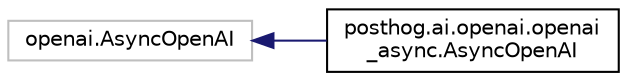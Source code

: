 digraph "Graphical Class Hierarchy"
{
 // LATEX_PDF_SIZE
  edge [fontname="Helvetica",fontsize="10",labelfontname="Helvetica",labelfontsize="10"];
  node [fontname="Helvetica",fontsize="10",shape=record];
  rankdir="LR";
  Node1981 [label="openai.AsyncOpenAI",height=0.2,width=0.4,color="grey75", fillcolor="white", style="filled",tooltip=" "];
  Node1981 -> Node0 [dir="back",color="midnightblue",fontsize="10",style="solid",fontname="Helvetica"];
  Node0 [label="posthog.ai.openai.openai\l_async.AsyncOpenAI",height=0.2,width=0.4,color="black", fillcolor="white", style="filled",URL="$classposthog_1_1ai_1_1openai_1_1openai__async_1_1AsyncOpenAI.html",tooltip=" "];
}
